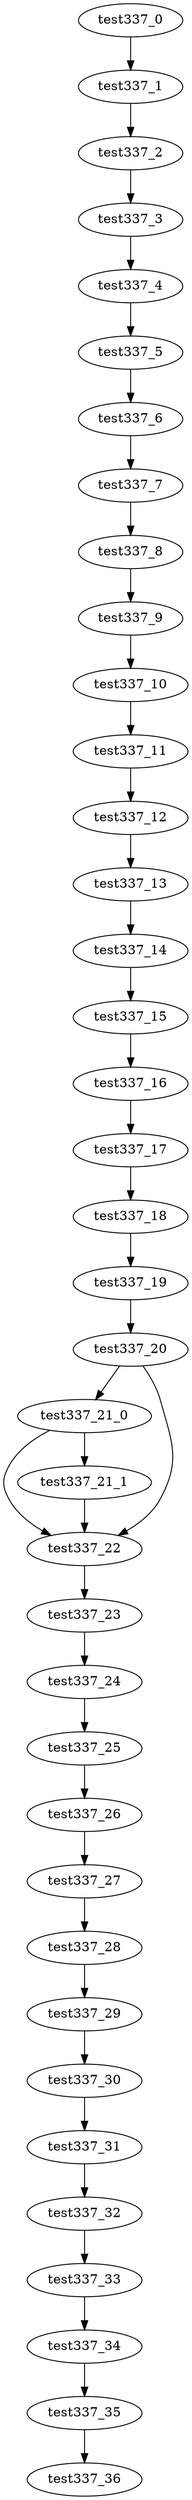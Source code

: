 digraph G {
test337_0->test337_1;
test337_1->test337_2;
test337_2->test337_3;
test337_3->test337_4;
test337_4->test337_5;
test337_5->test337_6;
test337_6->test337_7;
test337_7->test337_8;
test337_8->test337_9;
test337_9->test337_10;
test337_10->test337_11;
test337_11->test337_12;
test337_12->test337_13;
test337_13->test337_14;
test337_14->test337_15;
test337_15->test337_16;
test337_16->test337_17;
test337_17->test337_18;
test337_18->test337_19;
test337_19->test337_20;
test337_20->test337_21_0;
test337_20->test337_22;
test337_21_0->test337_21_1;
test337_21_0->test337_22;
test337_21_1->test337_22;
test337_22->test337_23;
test337_23->test337_24;
test337_24->test337_25;
test337_25->test337_26;
test337_26->test337_27;
test337_27->test337_28;
test337_28->test337_29;
test337_29->test337_30;
test337_30->test337_31;
test337_31->test337_32;
test337_32->test337_33;
test337_33->test337_34;
test337_34->test337_35;
test337_35->test337_36;

}
